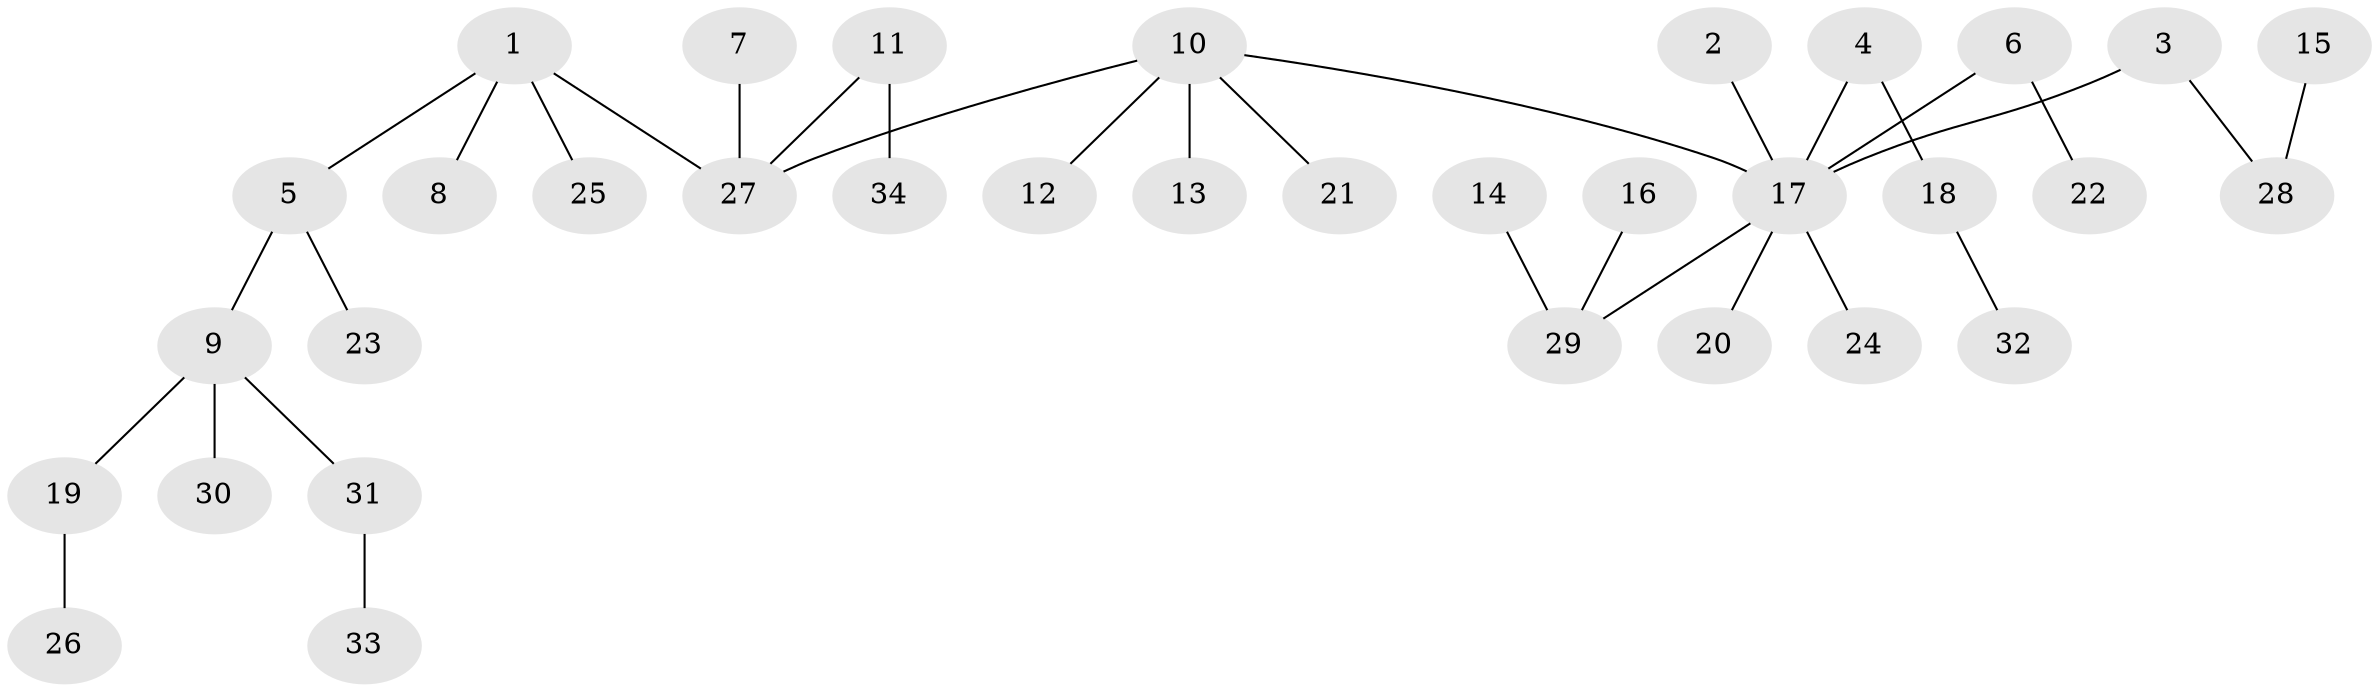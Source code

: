// original degree distribution, {6: 0.023529411764705882, 10: 0.011764705882352941, 3: 0.09411764705882353, 2: 0.3764705882352941, 1: 0.43529411764705883, 4: 0.047058823529411764, 5: 0.011764705882352941}
// Generated by graph-tools (version 1.1) at 2025/37/03/04/25 23:37:29]
// undirected, 34 vertices, 33 edges
graph export_dot {
  node [color=gray90,style=filled];
  1;
  2;
  3;
  4;
  5;
  6;
  7;
  8;
  9;
  10;
  11;
  12;
  13;
  14;
  15;
  16;
  17;
  18;
  19;
  20;
  21;
  22;
  23;
  24;
  25;
  26;
  27;
  28;
  29;
  30;
  31;
  32;
  33;
  34;
  1 -- 5 [weight=1.0];
  1 -- 8 [weight=1.0];
  1 -- 25 [weight=1.0];
  1 -- 27 [weight=1.0];
  2 -- 17 [weight=1.0];
  3 -- 17 [weight=1.0];
  3 -- 28 [weight=1.0];
  4 -- 17 [weight=1.0];
  4 -- 18 [weight=1.0];
  5 -- 9 [weight=1.0];
  5 -- 23 [weight=1.0];
  6 -- 17 [weight=1.0];
  6 -- 22 [weight=1.0];
  7 -- 27 [weight=1.0];
  9 -- 19 [weight=1.0];
  9 -- 30 [weight=1.0];
  9 -- 31 [weight=1.0];
  10 -- 12 [weight=1.0];
  10 -- 13 [weight=1.0];
  10 -- 17 [weight=1.0];
  10 -- 21 [weight=1.0];
  10 -- 27 [weight=1.0];
  11 -- 27 [weight=1.0];
  11 -- 34 [weight=1.0];
  14 -- 29 [weight=1.0];
  15 -- 28 [weight=1.0];
  16 -- 29 [weight=1.0];
  17 -- 20 [weight=1.0];
  17 -- 24 [weight=1.0];
  17 -- 29 [weight=1.0];
  18 -- 32 [weight=1.0];
  19 -- 26 [weight=1.0];
  31 -- 33 [weight=1.0];
}
